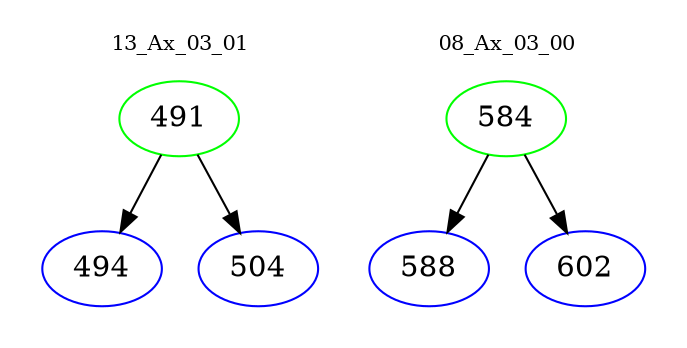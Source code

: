 digraph{
subgraph cluster_0 {
color = white
label = "13_Ax_03_01";
fontsize=10;
T0_491 [label="491", color="green"]
T0_491 -> T0_494 [color="black"]
T0_494 [label="494", color="blue"]
T0_491 -> T0_504 [color="black"]
T0_504 [label="504", color="blue"]
}
subgraph cluster_1 {
color = white
label = "08_Ax_03_00";
fontsize=10;
T1_584 [label="584", color="green"]
T1_584 -> T1_588 [color="black"]
T1_588 [label="588", color="blue"]
T1_584 -> T1_602 [color="black"]
T1_602 [label="602", color="blue"]
}
}
